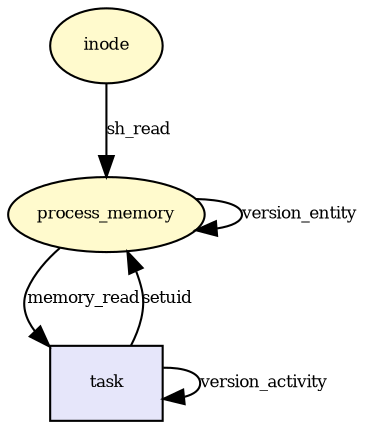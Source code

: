 digraph RGL__DirectedAdjacencyGraph {process_memory[fontsize = 8,label = "process_memory",shape = ellipse, fillcolor="#fffacd", style = filled]

task[fontsize = 8,label = "task",shape = rectangle, fillcolor="#e6e6fa", style = filled]

process_memory -> task[fontsize = 8,label = "memory_read"]

task -> process_memory[fontsize = 8,label = "setuid"]

task -> task[fontsize = 8,label = "version_activity"]

process_memory -> process_memory[fontsize = 8,label = "version_entity"]

inode[fontsize = 8,label = "inode",shape = ellipse, fillcolor="#fffacd", style = filled]

inode -> process_memory[fontsize = 8,label = "sh_read"]

}